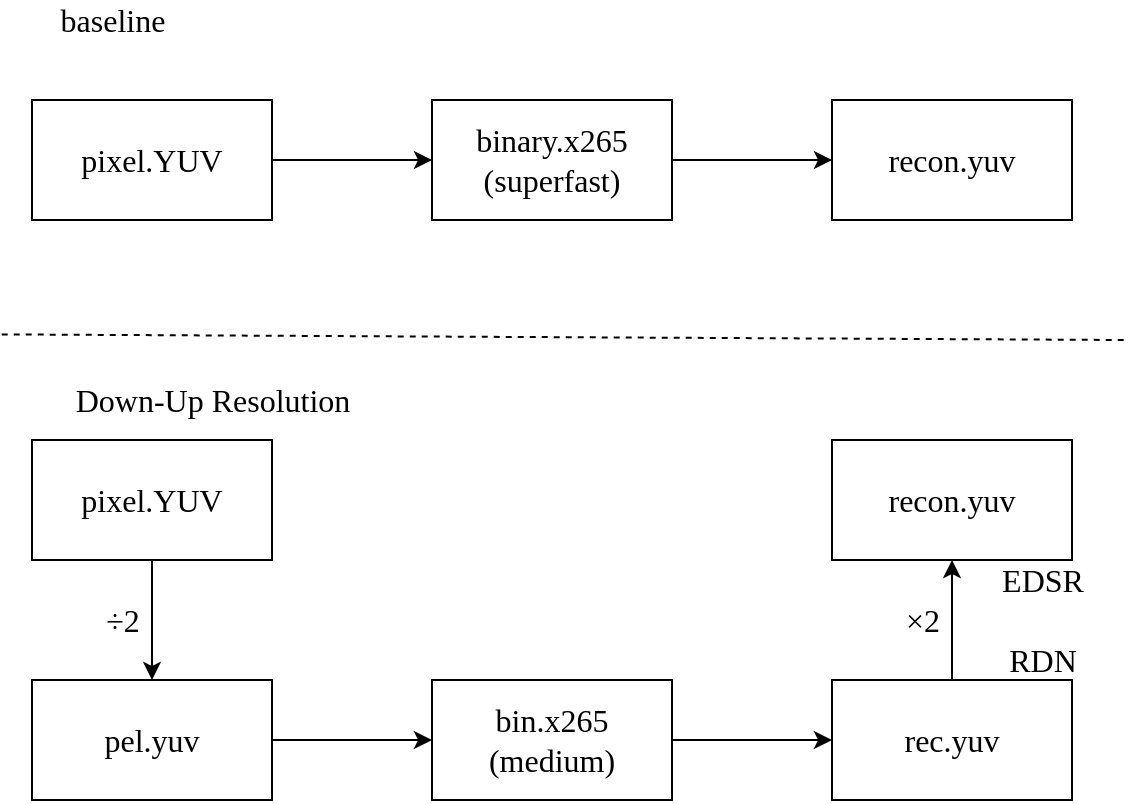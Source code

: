 <mxfile version="18.0.3" type="github">
  <diagram id="Rtc13ofyL5DTFA4s6Pv0" name="Page-1">
    <mxGraphModel dx="956" dy="705" grid="1" gridSize="10" guides="1" tooltips="1" connect="1" arrows="1" fold="1" page="1" pageScale="1" pageWidth="827" pageHeight="1169" math="0" shadow="0">
      <root>
        <mxCell id="0" />
        <mxCell id="1" parent="0" />
        <mxCell id="1xXsGoq21Cz2QfQHcth8-4" value="" style="edgeStyle=orthogonalEdgeStyle;rounded=0;orthogonalLoop=1;jettySize=auto;html=1;fontFamily=Lucida Console;fontSize=16;" edge="1" parent="1" source="1xXsGoq21Cz2QfQHcth8-2" target="1xXsGoq21Cz2QfQHcth8-3">
          <mxGeometry relative="1" as="geometry" />
        </mxCell>
        <mxCell id="1xXsGoq21Cz2QfQHcth8-2" value="pixel.YUV" style="rounded=0;whiteSpace=wrap;html=1;fontSize=16;fontFamily=Lucida Console;" vertex="1" parent="1">
          <mxGeometry x="80" y="320" width="120" height="60" as="geometry" />
        </mxCell>
        <mxCell id="1xXsGoq21Cz2QfQHcth8-15" value="" style="edgeStyle=orthogonalEdgeStyle;rounded=0;orthogonalLoop=1;jettySize=auto;html=1;fontFamily=Lucida Console;fontSize=16;" edge="1" parent="1" source="1xXsGoq21Cz2QfQHcth8-3" target="1xXsGoq21Cz2QfQHcth8-14">
          <mxGeometry relative="1" as="geometry" />
        </mxCell>
        <mxCell id="1xXsGoq21Cz2QfQHcth8-3" value="pel.yuv" style="whiteSpace=wrap;html=1;fontSize=16;fontFamily=Lucida Console;rounded=0;" vertex="1" parent="1">
          <mxGeometry x="80" y="440" width="120" height="60" as="geometry" />
        </mxCell>
        <mxCell id="1xXsGoq21Cz2QfQHcth8-5" value="÷2" style="text;html=1;align=center;verticalAlign=middle;resizable=0;points=[];autosize=1;strokeColor=none;fillColor=none;fontSize=16;fontFamily=Lucida Console;" vertex="1" parent="1">
          <mxGeometry x="110" y="400" width="30" height="20" as="geometry" />
        </mxCell>
        <mxCell id="1xXsGoq21Cz2QfQHcth8-9" value="" style="edgeStyle=orthogonalEdgeStyle;rounded=0;orthogonalLoop=1;jettySize=auto;html=1;fontFamily=Lucida Console;fontSize=16;" edge="1" parent="1" source="1xXsGoq21Cz2QfQHcth8-7" target="1xXsGoq21Cz2QfQHcth8-8">
          <mxGeometry relative="1" as="geometry" />
        </mxCell>
        <mxCell id="1xXsGoq21Cz2QfQHcth8-7" value="pixel.YUV" style="rounded=0;whiteSpace=wrap;html=1;fontSize=16;fontFamily=Lucida Console;" vertex="1" parent="1">
          <mxGeometry x="80" y="150" width="120" height="60" as="geometry" />
        </mxCell>
        <mxCell id="1xXsGoq21Cz2QfQHcth8-11" value="" style="edgeStyle=orthogonalEdgeStyle;rounded=0;orthogonalLoop=1;jettySize=auto;html=1;fontFamily=Lucida Console;fontSize=16;" edge="1" parent="1" source="1xXsGoq21Cz2QfQHcth8-8" target="1xXsGoq21Cz2QfQHcth8-10">
          <mxGeometry relative="1" as="geometry" />
        </mxCell>
        <mxCell id="1xXsGoq21Cz2QfQHcth8-8" value="binary.x265&lt;br&gt;(superfast)" style="whiteSpace=wrap;html=1;fontSize=16;fontFamily=Lucida Console;rounded=0;" vertex="1" parent="1">
          <mxGeometry x="280" y="150" width="120" height="60" as="geometry" />
        </mxCell>
        <mxCell id="1xXsGoq21Cz2QfQHcth8-10" value="recon.yuv" style="whiteSpace=wrap;html=1;fontSize=16;fontFamily=Lucida Console;rounded=0;" vertex="1" parent="1">
          <mxGeometry x="480" y="150" width="120" height="60" as="geometry" />
        </mxCell>
        <mxCell id="1xXsGoq21Cz2QfQHcth8-17" value="" style="edgeStyle=orthogonalEdgeStyle;rounded=0;orthogonalLoop=1;jettySize=auto;html=1;fontFamily=Lucida Console;fontSize=16;" edge="1" parent="1" source="1xXsGoq21Cz2QfQHcth8-14" target="1xXsGoq21Cz2QfQHcth8-16">
          <mxGeometry relative="1" as="geometry" />
        </mxCell>
        <mxCell id="1xXsGoq21Cz2QfQHcth8-14" value="bin.x265&lt;br&gt;(medium)" style="whiteSpace=wrap;html=1;fontSize=16;fontFamily=Lucida Console;rounded=0;" vertex="1" parent="1">
          <mxGeometry x="280" y="440" width="120" height="60" as="geometry" />
        </mxCell>
        <mxCell id="1xXsGoq21Cz2QfQHcth8-19" value="" style="edgeStyle=orthogonalEdgeStyle;rounded=0;orthogonalLoop=1;jettySize=auto;html=1;fontFamily=Lucida Console;fontSize=16;" edge="1" parent="1" source="1xXsGoq21Cz2QfQHcth8-16" target="1xXsGoq21Cz2QfQHcth8-18">
          <mxGeometry relative="1" as="geometry" />
        </mxCell>
        <mxCell id="1xXsGoq21Cz2QfQHcth8-16" value="rec.yuv" style="whiteSpace=wrap;html=1;fontSize=16;fontFamily=Lucida Console;rounded=0;" vertex="1" parent="1">
          <mxGeometry x="480" y="440" width="120" height="60" as="geometry" />
        </mxCell>
        <mxCell id="1xXsGoq21Cz2QfQHcth8-18" value="recon.yuv" style="whiteSpace=wrap;html=1;fontSize=16;fontFamily=Lucida Console;rounded=0;" vertex="1" parent="1">
          <mxGeometry x="480" y="320" width="120" height="60" as="geometry" />
        </mxCell>
        <mxCell id="1xXsGoq21Cz2QfQHcth8-20" value="×2" style="text;html=1;align=center;verticalAlign=middle;resizable=0;points=[];autosize=1;strokeColor=none;fillColor=none;fontSize=16;fontFamily=Lucida Console;" vertex="1" parent="1">
          <mxGeometry x="510" y="400" width="30" height="20" as="geometry" />
        </mxCell>
        <mxCell id="1xXsGoq21Cz2QfQHcth8-21" value="EDSR" style="text;html=1;align=center;verticalAlign=middle;resizable=0;points=[];autosize=1;strokeColor=none;fillColor=none;fontSize=16;fontFamily=Lucida Console;" vertex="1" parent="1">
          <mxGeometry x="560" y="380" width="50" height="20" as="geometry" />
        </mxCell>
        <mxCell id="1xXsGoq21Cz2QfQHcth8-22" value="RDN" style="text;html=1;align=center;verticalAlign=middle;resizable=0;points=[];autosize=1;strokeColor=none;fillColor=none;fontSize=16;fontFamily=Lucida Console;" vertex="1" parent="1">
          <mxGeometry x="565" y="420" width="40" height="20" as="geometry" />
        </mxCell>
        <mxCell id="1xXsGoq21Cz2QfQHcth8-23" value="baseline" style="text;html=1;resizable=0;autosize=1;align=center;verticalAlign=middle;points=[];fillColor=none;strokeColor=none;rounded=0;fontFamily=Lucida Console;fontSize=16;" vertex="1" parent="1">
          <mxGeometry x="75" y="100" width="90" height="20" as="geometry" />
        </mxCell>
        <mxCell id="1xXsGoq21Cz2QfQHcth8-25" value="Down-Up Resolution" style="text;html=1;resizable=0;autosize=1;align=center;verticalAlign=middle;points=[];fillColor=none;strokeColor=none;rounded=0;fontFamily=Lucida Console;fontSize=16;" vertex="1" parent="1">
          <mxGeometry x="75" y="290" width="190" height="20" as="geometry" />
        </mxCell>
        <mxCell id="1xXsGoq21Cz2QfQHcth8-28" value="" style="endArrow=none;dashed=1;html=1;rounded=0;fontFamily=Lucida Console;fontSize=16;fontColor=default;exitX=-0.002;exitY=0.416;exitDx=0;exitDy=0;exitPerimeter=0;" edge="1" parent="1">
          <mxGeometry width="50" height="50" relative="1" as="geometry">
            <mxPoint x="64.86" y="267.2" as="sourcePoint" />
            <mxPoint x="626" y="270" as="targetPoint" />
          </mxGeometry>
        </mxCell>
      </root>
    </mxGraphModel>
  </diagram>
</mxfile>
